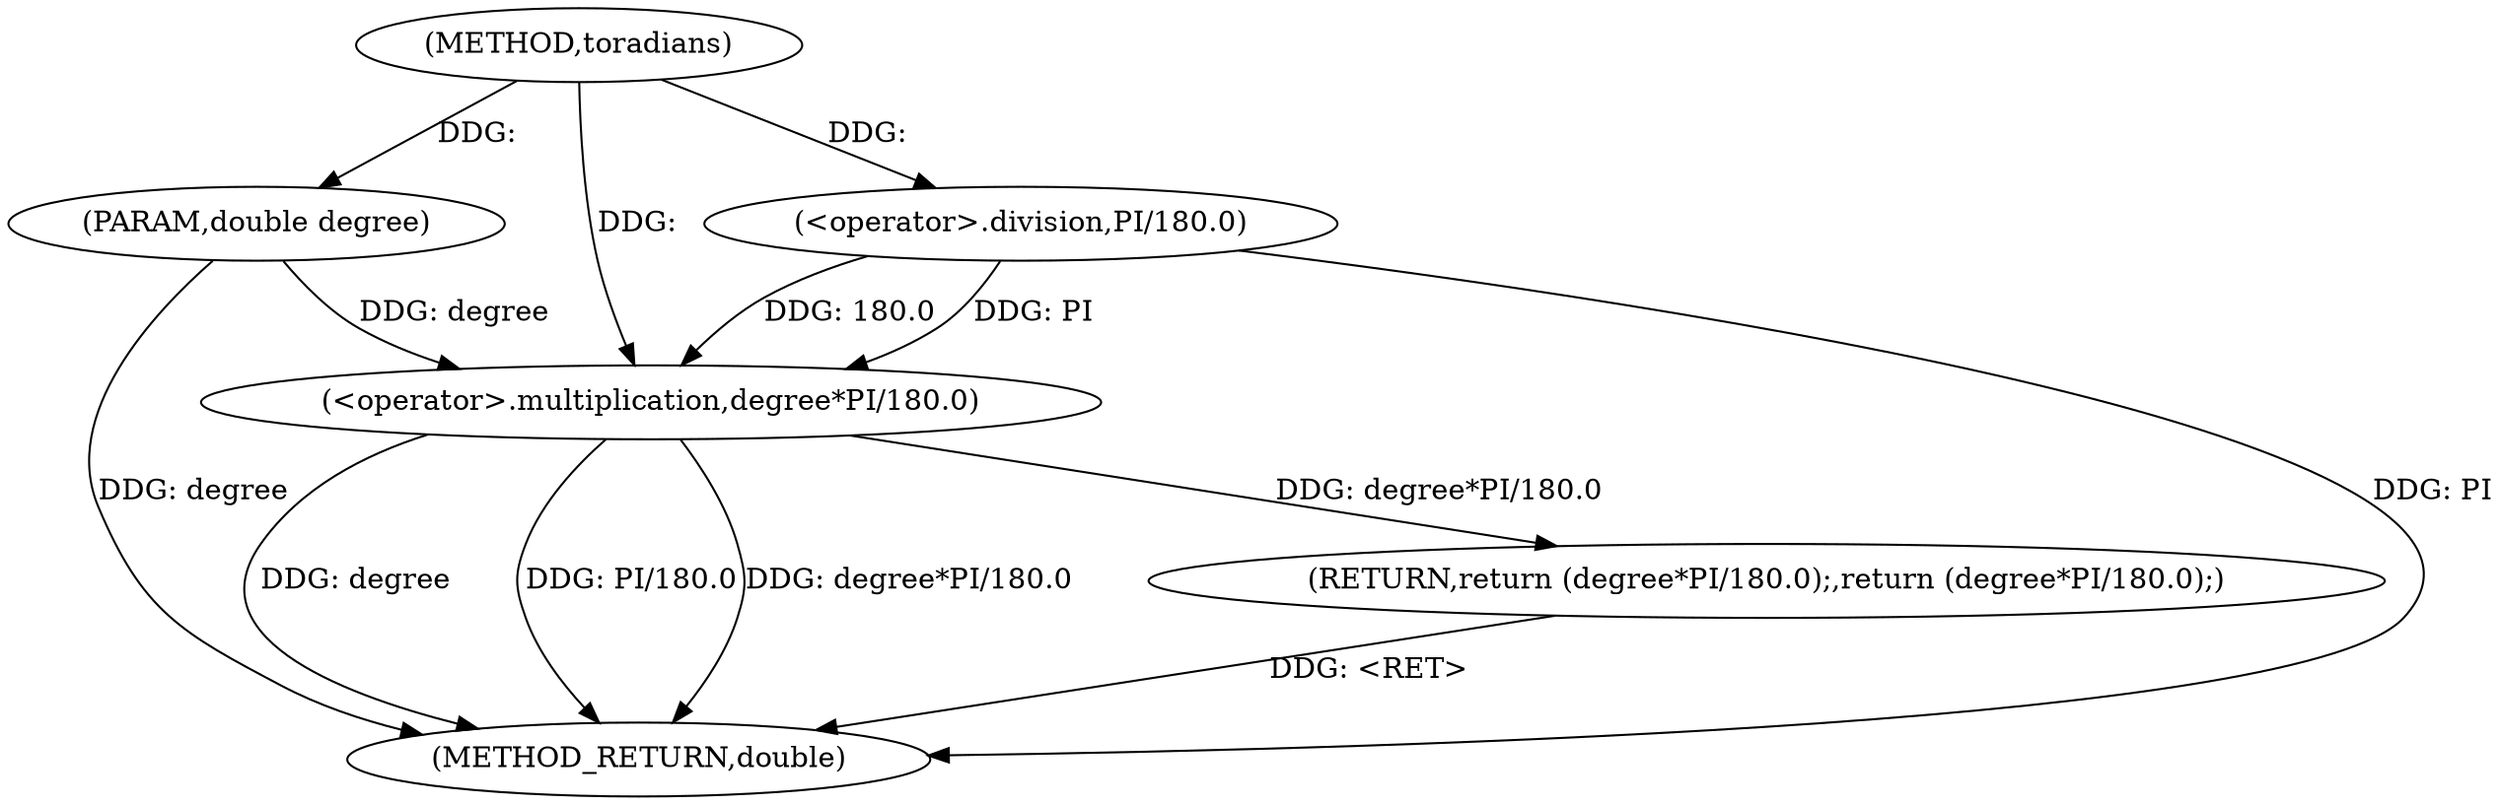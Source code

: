 digraph "toradians" {  
"1000109" [label = "(METHOD,toradians)" ]
"1000118" [label = "(METHOD_RETURN,double)" ]
"1000110" [label = "(PARAM,double degree)" ]
"1000112" [label = "(RETURN,return (degree*PI/180.0);,return (degree*PI/180.0);)" ]
"1000113" [label = "(<operator>.multiplication,degree*PI/180.0)" ]
"1000115" [label = "(<operator>.division,PI/180.0)" ]
  "1000110" -> "1000118"  [ label = "DDG: degree"] 
  "1000113" -> "1000118"  [ label = "DDG: degree"] 
  "1000113" -> "1000118"  [ label = "DDG: PI/180.0"] 
  "1000113" -> "1000118"  [ label = "DDG: degree*PI/180.0"] 
  "1000112" -> "1000118"  [ label = "DDG: <RET>"] 
  "1000115" -> "1000118"  [ label = "DDG: PI"] 
  "1000109" -> "1000110"  [ label = "DDG: "] 
  "1000113" -> "1000112"  [ label = "DDG: degree*PI/180.0"] 
  "1000110" -> "1000113"  [ label = "DDG: degree"] 
  "1000109" -> "1000113"  [ label = "DDG: "] 
  "1000115" -> "1000113"  [ label = "DDG: 180.0"] 
  "1000115" -> "1000113"  [ label = "DDG: PI"] 
  "1000109" -> "1000115"  [ label = "DDG: "] 
}
